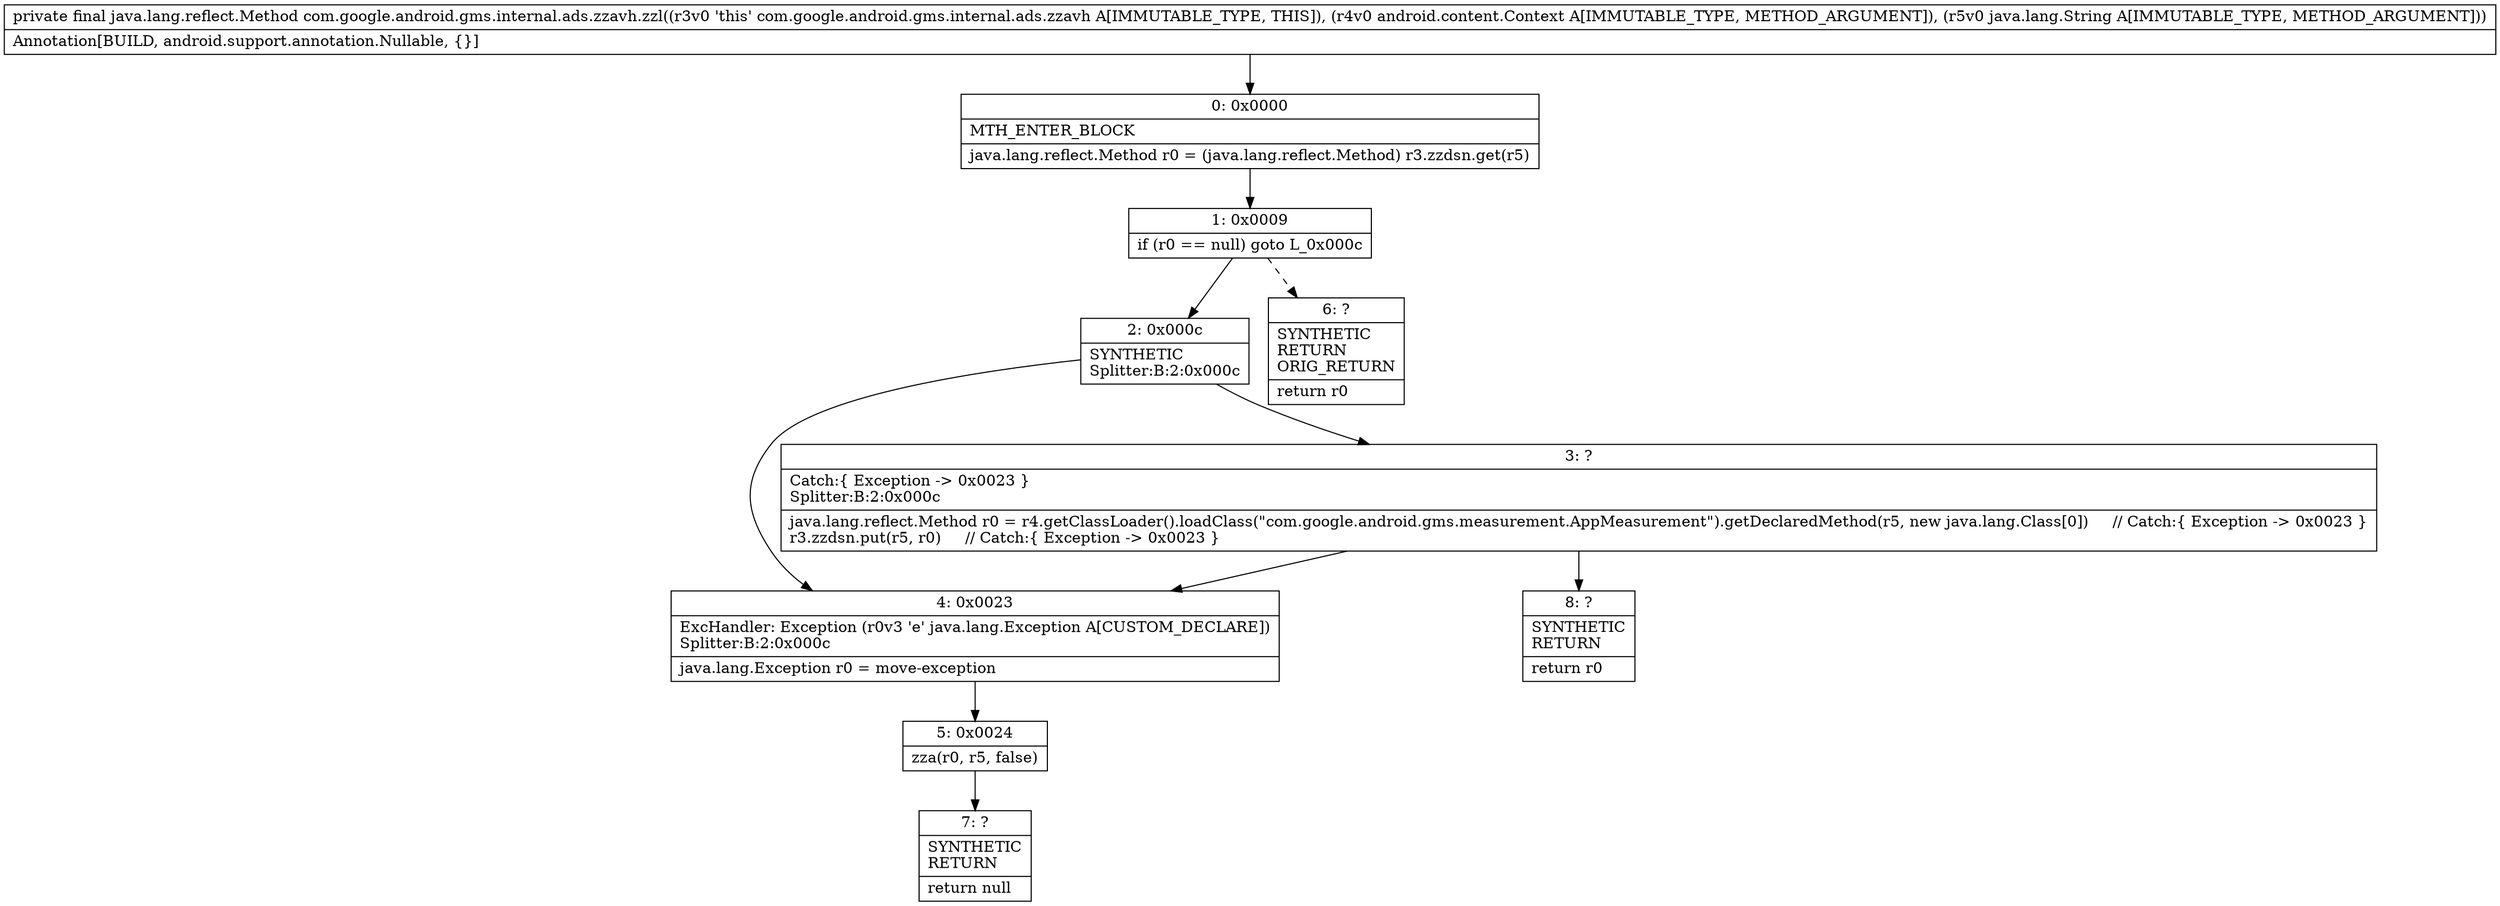 digraph "CFG forcom.google.android.gms.internal.ads.zzavh.zzl(Landroid\/content\/Context;Ljava\/lang\/String;)Ljava\/lang\/reflect\/Method;" {
Node_0 [shape=record,label="{0\:\ 0x0000|MTH_ENTER_BLOCK\l|java.lang.reflect.Method r0 = (java.lang.reflect.Method) r3.zzdsn.get(r5)\l}"];
Node_1 [shape=record,label="{1\:\ 0x0009|if (r0 == null) goto L_0x000c\l}"];
Node_2 [shape=record,label="{2\:\ 0x000c|SYNTHETIC\lSplitter:B:2:0x000c\l}"];
Node_3 [shape=record,label="{3\:\ ?|Catch:\{ Exception \-\> 0x0023 \}\lSplitter:B:2:0x000c\l|java.lang.reflect.Method r0 = r4.getClassLoader().loadClass(\"com.google.android.gms.measurement.AppMeasurement\").getDeclaredMethod(r5, new java.lang.Class[0])     \/\/ Catch:\{ Exception \-\> 0x0023 \}\lr3.zzdsn.put(r5, r0)     \/\/ Catch:\{ Exception \-\> 0x0023 \}\l}"];
Node_4 [shape=record,label="{4\:\ 0x0023|ExcHandler: Exception (r0v3 'e' java.lang.Exception A[CUSTOM_DECLARE])\lSplitter:B:2:0x000c\l|java.lang.Exception r0 = move\-exception\l}"];
Node_5 [shape=record,label="{5\:\ 0x0024|zza(r0, r5, false)\l}"];
Node_6 [shape=record,label="{6\:\ ?|SYNTHETIC\lRETURN\lORIG_RETURN\l|return r0\l}"];
Node_7 [shape=record,label="{7\:\ ?|SYNTHETIC\lRETURN\l|return null\l}"];
Node_8 [shape=record,label="{8\:\ ?|SYNTHETIC\lRETURN\l|return r0\l}"];
MethodNode[shape=record,label="{private final java.lang.reflect.Method com.google.android.gms.internal.ads.zzavh.zzl((r3v0 'this' com.google.android.gms.internal.ads.zzavh A[IMMUTABLE_TYPE, THIS]), (r4v0 android.content.Context A[IMMUTABLE_TYPE, METHOD_ARGUMENT]), (r5v0 java.lang.String A[IMMUTABLE_TYPE, METHOD_ARGUMENT]))  | Annotation[BUILD, android.support.annotation.Nullable, \{\}]\l}"];
MethodNode -> Node_0;
Node_0 -> Node_1;
Node_1 -> Node_2;
Node_1 -> Node_6[style=dashed];
Node_2 -> Node_3;
Node_2 -> Node_4;
Node_3 -> Node_4;
Node_3 -> Node_8;
Node_4 -> Node_5;
Node_5 -> Node_7;
}

